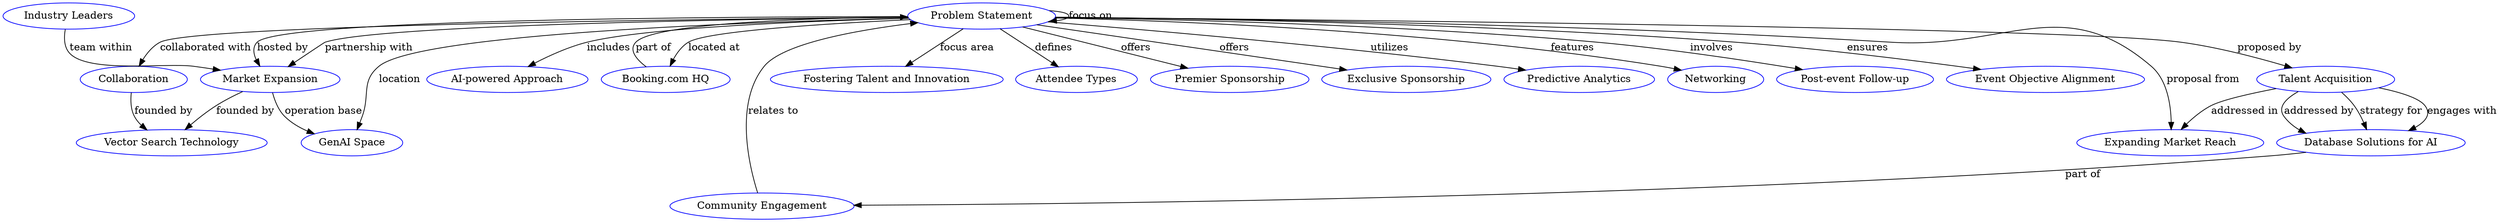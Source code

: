 // Knowledge Graph
digraph {
	1 [label="AI Innovators Summit" color=red]
	2 [label="Sponsorship Proposal" color=red]
	3 [label=DataStax color=red]
	4 [label="WonderWhy AI" color=red]
	5 [label="MLOps Community" color=red]
	6 [label=Amsterdam color=red]
	7 [label="Targeted Workshops and Events" color=red]
	8 [label="Event Details" color=red]
	9 [label="The Team" color=red]
	10 [label=Solution color=red]
	11 [label="Fausto Albers" color=red]
	12 [label="Step into Liquid BV" color=red]
	13 [label="Generative AI" color=red]
	1 [label="Problem Statement" color=blue]
	2 [label="Community Engagement" color=blue]
	3 [label="Talent Acquisition" color=blue]
	4 [label="Market Expansion" color=blue]
	5 [label=Collaboration color=blue]
	6 [label="GenAI Space" color=blue]
	7 [label="AI-powered Approach" color=blue]
	8 [label="Booking.com HQ" color=blue]
	9 [label="Industry Leaders" color=blue]
	10 [label="Database Solutions for AI" color=blue]
	11 [label="Vector Search Technology" color=blue]
	12 [label="Expanding Market Reach" color=blue]
	13 [label="Fostering Talent and Innovation" color=blue]
	14 [label="Attendee Types" color=blue]
	15 [label="Premier Sponsorship" color=blue]
	16 [label="Exclusive Sponsorship" color=blue]
	17 [label="Predictive Analytics" color=blue]
	18 [label=Networking color=blue]
	19 [label="Post-event Follow-up" color=blue]
	20 [label="Event Objective Alignment" color=blue]
	2 -> 1 [label="relates to" color=black]
	1 -> 6 [label=location color=black]
	1 -> 13 [label="focus area" color=black]
	1 -> 7 [label=includes color=black]
	1 -> 4 [label="hosted by" color=black]
	1 -> 5 [label="collaborated with" color=black]
	4 -> 11 [label="founded by" color=black]
	1 -> 3 [label="proposed by" color=black]
	8 -> 1 [label="part of" color=black]
	9 -> 4 [label="team within" color=black]
	10 -> 2 [label="part of" color=black]
	3 -> 10 [label="addressed by" color=black]
	5 -> 11 [label="founded by" color=black]
	4 -> 6 [label="operation base" color=black]
	1 -> 8 [label="located at" color=black]
	1 -> 12 [label="proposal from" color=black]
	1 -> 15 [label=offers color=black]
	1 -> 16 [label=offers color=black]
	1 -> 17 [label=utilizes color=black]
	1 -> 18 [label=features color=black]
	1 -> 19 [label=involves color=black]
	1 -> 20 [label=ensures color=black]
	3 -> 10 [label="strategy for" color=black]
	1 -> 14 [label=defines color=black]
	3 -> 12 [label="addressed in" color=black]
	3 -> 10 [label="engages with" color=black]
	1 -> 4 [label="partnership with" color=black]
	1 -> 1 [label="focus on" color=black]
}
